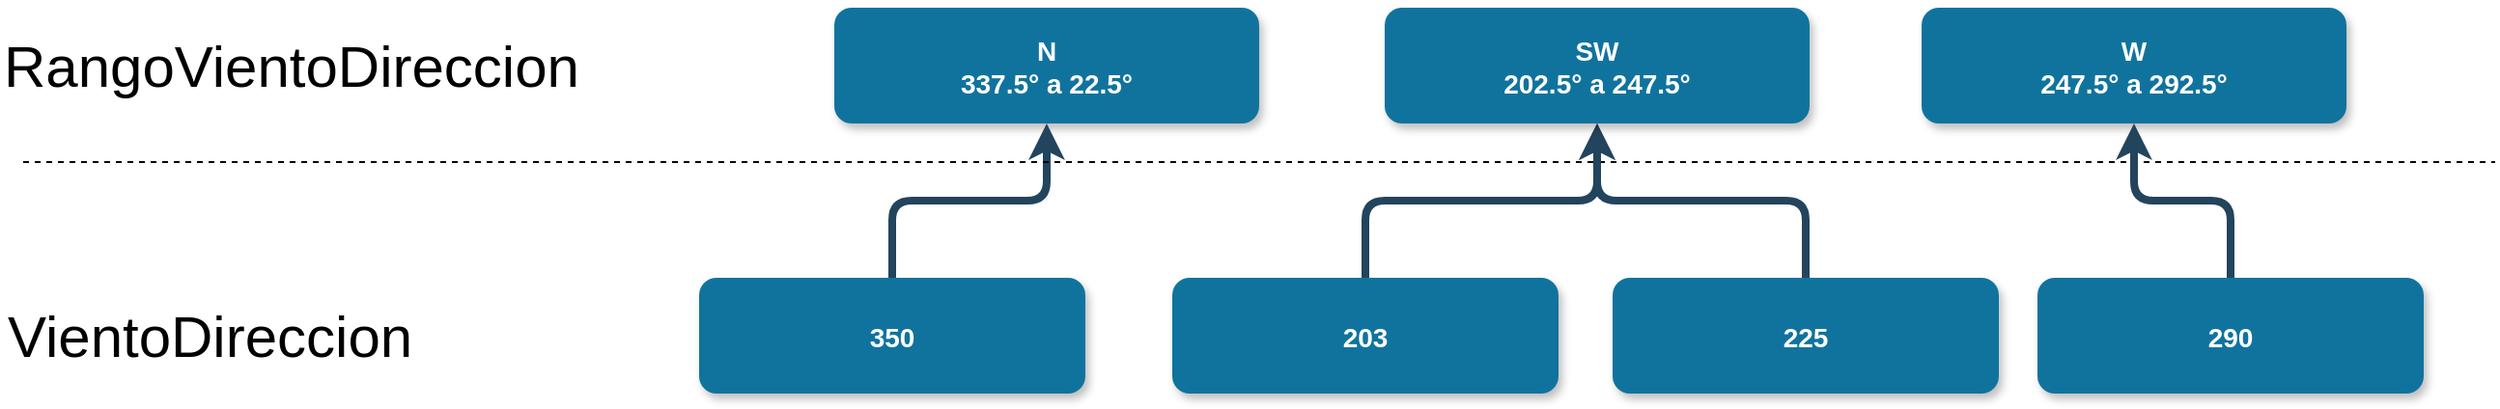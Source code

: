 <mxfile pages="1" version="11.2.5" type="device"><diagram name="Page-1" id="97916047-d0de-89f5-080d-49f4d83e522f"><mxGraphModel dx="2620" dy="1940" grid="1" gridSize="10" guides="1" tooltips="1" connect="1" arrows="1" fold="1" page="1" pageScale="1.5" pageWidth="1169" pageHeight="827" background="#ffffff" math="0" shadow="0"><root><mxCell id="0"/><mxCell id="1" parent="0"/><mxCell id="3" value="N&#10;337.5° a 22.5°" style="rounded=1;fillColor=#10739E;strokeColor=none;shadow=1;gradientColor=none;fontStyle=1;fontColor=#FFFFFF;fontSize=14;" parent="1" vertex="1"><mxGeometry x="580" y="510" width="220" height="60" as="geometry"/></mxCell><mxCell id="4" value="350" style="rounded=1;fillColor=#10739E;strokeColor=none;shadow=1;gradientColor=none;fontStyle=1;fontColor=#FFFFFF;fontSize=14;" parent="1" vertex="1"><mxGeometry x="510" y="650" width="200" height="60" as="geometry"/></mxCell><mxCell id="31" value="" style="edgeStyle=elbowEdgeStyle;elbow=vertical;strokeWidth=4;endArrow=none;endFill=0;fontStyle=1;strokeColor=#23445D;startArrow=classic;startFill=1;" parent="1" source="3" target="4" edge="1"><mxGeometry x="-8" y="360" width="100" height="100" as="geometry"><mxPoint x="-8" y="460" as="sourcePoint"/><mxPoint x="92" y="360" as="targetPoint"/></mxGeometry></mxCell><mxCell id="QTA3s74rvzCE8CfixDN--69" value="" style="endArrow=none;dashed=1;html=1;" parent="1" edge="1"><mxGeometry width="50" height="50" relative="1" as="geometry"><mxPoint x="160" y="590" as="sourcePoint"/><mxPoint x="1440" y="590" as="targetPoint"/></mxGeometry></mxCell><mxCell id="QTA3s74rvzCE8CfixDN--79" value="&lt;font size=&quot;1&quot;&gt;&lt;span style=&quot;font-size: 30px&quot;&gt;RangoVientoDireccion&lt;/span&gt;&lt;/font&gt;" style="text;html=1;resizable=0;points=[];autosize=1;align=left;verticalAlign=top;spacingTop=-4;" parent="1" vertex="1"><mxGeometry x="148" y="520" width="310" height="20" as="geometry"/></mxCell><mxCell id="QTA3s74rvzCE8CfixDN--80" value="&lt;span style=&quot;font-size: 30px&quot;&gt;VientoDireccion&lt;/span&gt;" style="text;html=1;resizable=0;points=[];autosize=1;align=left;verticalAlign=top;spacingTop=-4;" parent="1" vertex="1"><mxGeometry x="150" y="660" width="230" height="20" as="geometry"/></mxCell><mxCell id="nVDOCEb_fqya9FAMru6C-35" value="203" style="rounded=1;fillColor=#10739E;strokeColor=none;shadow=1;gradientColor=none;fontStyle=1;fontColor=#FFFFFF;fontSize=14;" parent="1" vertex="1"><mxGeometry x="755" y="650" width="200" height="60" as="geometry"/></mxCell><mxCell id="nVDOCEb_fqya9FAMru6C-36" value="225" style="rounded=1;fillColor=#10739E;strokeColor=none;shadow=1;gradientColor=none;fontStyle=1;fontColor=#FFFFFF;fontSize=14;" parent="1" vertex="1"><mxGeometry x="983" y="650" width="200" height="60" as="geometry"/></mxCell><mxCell id="nVDOCEb_fqya9FAMru6C-37" value="" style="edgeStyle=elbowEdgeStyle;elbow=vertical;strokeWidth=4;endArrow=none;endFill=0;fontStyle=1;strokeColor=#23445D;exitX=0.5;exitY=1;exitDx=0;exitDy=0;startArrow=classic;startFill=1;" parent="1" source="nVDOCEb_fqya9FAMru6C-43" target="nVDOCEb_fqya9FAMru6C-35" edge="1"><mxGeometry x="5" y="360" width="100" height="100" as="geometry"><mxPoint x="5" y="460" as="sourcePoint"/><mxPoint x="105" y="360" as="targetPoint"/></mxGeometry></mxCell><mxCell id="nVDOCEb_fqya9FAMru6C-39" value="" style="edgeStyle=elbowEdgeStyle;elbow=vertical;strokeWidth=4;endArrow=none;endFill=0;fontStyle=1;strokeColor=#23445D;exitX=0.5;exitY=1;exitDx=0;exitDy=0;startArrow=classic;startFill=1;" parent="1" source="nVDOCEb_fqya9FAMru6C-43" target="nVDOCEb_fqya9FAMru6C-36" edge="1"><mxGeometry x="5" y="360" width="100" height="100" as="geometry"><mxPoint x="5" y="460" as="sourcePoint"/><mxPoint x="105" y="360" as="targetPoint"/></mxGeometry></mxCell><mxCell id="nVDOCEb_fqya9FAMru6C-40" value="W&#10;247.5° a 292.5°" style="rounded=1;fillColor=#10739E;strokeColor=none;shadow=1;gradientColor=none;fontStyle=1;fontColor=#FFFFFF;fontSize=14;" parent="1" vertex="1"><mxGeometry x="1143" y="510" width="220" height="60" as="geometry"/></mxCell><mxCell id="nVDOCEb_fqya9FAMru6C-41" value="290" style="rounded=1;fillColor=#10739E;strokeColor=none;shadow=1;gradientColor=none;fontStyle=1;fontColor=#FFFFFF;fontSize=14;" parent="1" vertex="1"><mxGeometry x="1203" y="650" width="200" height="60" as="geometry"/></mxCell><mxCell id="nVDOCEb_fqya9FAMru6C-42" value="" style="edgeStyle=elbowEdgeStyle;elbow=vertical;strokeWidth=4;endArrow=none;endFill=0;fontStyle=1;strokeColor=#23445D;startArrow=classic;startFill=1;" parent="1" source="nVDOCEb_fqya9FAMru6C-40" target="nVDOCEb_fqya9FAMru6C-41" edge="1"><mxGeometry x="735" y="360" width="100" height="100" as="geometry"><mxPoint x="735" y="460" as="sourcePoint"/><mxPoint x="835" y="360" as="targetPoint"/></mxGeometry></mxCell><mxCell id="nVDOCEb_fqya9FAMru6C-43" value="SW&#10;202.5° a 247.5°" style="rounded=1;fillColor=#10739E;strokeColor=none;shadow=1;gradientColor=none;fontStyle=1;fontColor=#FFFFFF;fontSize=14;" parent="1" vertex="1"><mxGeometry x="865" y="510" width="220" height="60" as="geometry"/></mxCell></root></mxGraphModel></diagram></mxfile>
